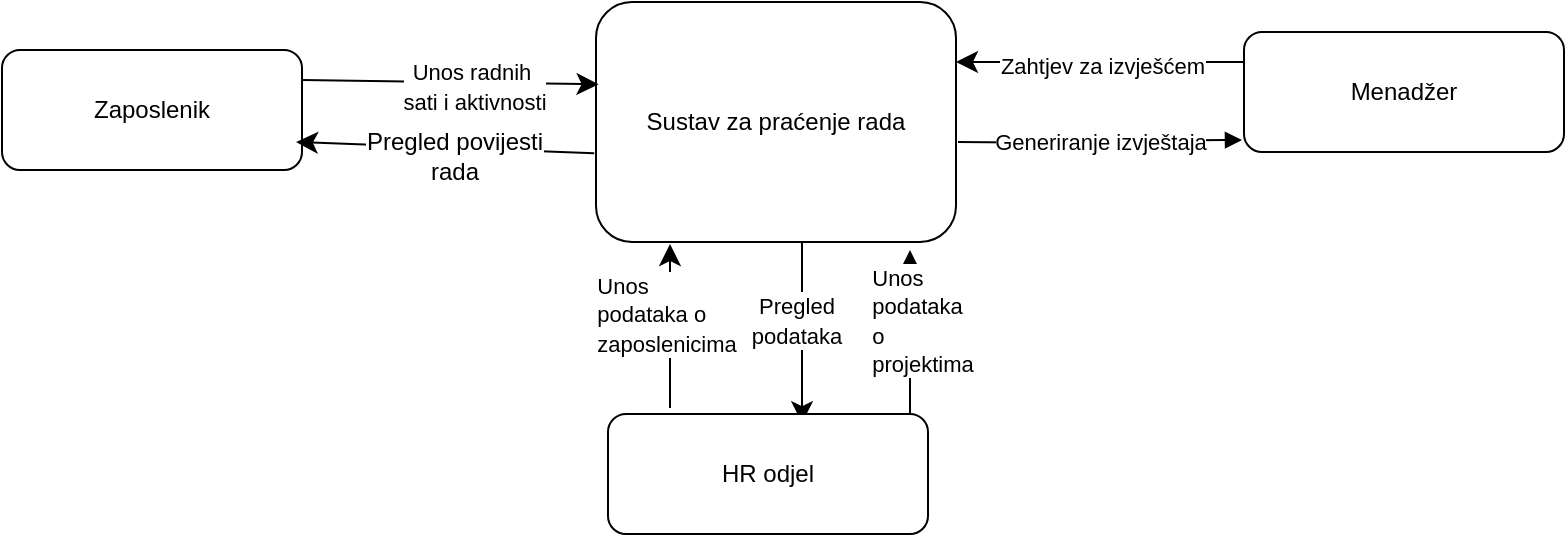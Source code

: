 <mxfile version="24.6.2" type="device">
  <diagram name="Page-1" id="_kJtSjllqnuTpWuhY24b">
    <mxGraphModel dx="1121" dy="680" grid="0" gridSize="10" guides="1" tooltips="1" connect="1" arrows="1" fold="1" page="0" pageScale="1" pageWidth="827" pageHeight="1169" math="0" shadow="0">
      <root>
        <mxCell id="0" />
        <mxCell id="1" parent="0" />
        <mxCell id="2" value="Zaposlenik" style="rounded=1;whiteSpace=wrap;html=1;" parent="1" vertex="1">
          <mxGeometry x="-86" y="188" width="150" height="60" as="geometry" />
        </mxCell>
        <mxCell id="WaLwYehQI9G4yWZk6NOW-39" style="edgeStyle=none;curved=1;rounded=0;orthogonalLoop=1;jettySize=auto;html=1;exitX=0.611;exitY=0.987;exitDx=0;exitDy=0;entryX=0.65;entryY=0.05;entryDx=0;entryDy=0;fontSize=12;startSize=8;endSize=8;entryPerimeter=0;exitPerimeter=0;" parent="1" edge="1">
          <mxGeometry relative="1" as="geometry">
            <mxPoint x="314.0" y="284.0" as="sourcePoint" />
            <mxPoint x="314.02" y="374.56" as="targetPoint" />
          </mxGeometry>
        </mxCell>
        <mxCell id="WaLwYehQI9G4yWZk6NOW-47" value="&lt;span style=&quot;font-size: 11px; text-align: left; white-space: pre-wrap;&quot;&gt;Pregled podataka&lt;/span&gt;" style="edgeLabel;html=1;align=center;verticalAlign=middle;resizable=0;points=[];fontSize=12;" parent="WaLwYehQI9G4yWZk6NOW-39" vertex="1" connectable="0">
          <mxGeometry x="-0.19" relative="1" as="geometry">
            <mxPoint x="-3" y="2" as="offset" />
          </mxGeometry>
        </mxCell>
        <mxCell id="3" value="Sustav za praćenje rada" style="rounded=1;whiteSpace=wrap;html=1;" parent="1" vertex="1">
          <mxGeometry x="211" y="164" width="180" height="120" as="geometry" />
        </mxCell>
        <mxCell id="ibc5Kc0TEeO_DnhabQio-17" style="edgeStyle=none;curved=1;rounded=0;orthogonalLoop=1;jettySize=auto;html=1;exitX=0;exitY=0.25;exitDx=0;exitDy=0;entryX=1;entryY=0.25;entryDx=0;entryDy=0;fontSize=12;startSize=8;endSize=8;" parent="1" source="5" target="3" edge="1">
          <mxGeometry relative="1" as="geometry" />
        </mxCell>
        <mxCell id="ibc5Kc0TEeO_DnhabQio-18" value="&lt;span style=&quot;font-size: 11px;&quot;&gt;Zahtjev za izvješćem&lt;/span&gt;" style="edgeLabel;html=1;align=center;verticalAlign=middle;resizable=0;points=[];fontSize=12;" parent="ibc5Kc0TEeO_DnhabQio-17" vertex="1" connectable="0">
          <mxGeometry x="-0.004" y="2" relative="1" as="geometry">
            <mxPoint as="offset" />
          </mxGeometry>
        </mxCell>
        <mxCell id="5" value="Menadžer" style="rounded=1;whiteSpace=wrap;html=1;" parent="1" vertex="1">
          <mxGeometry x="535" y="179" width="160" height="60" as="geometry" />
        </mxCell>
        <mxCell id="9" value="Generiranje izvještaja" style="edgeStyle=orthogonalEdgeStyle;rounded=0;orthogonalLoop=1;jettySize=auto;html=1;endArrow=block;endFill=1;entryX=0;entryY=0.75;entryDx=0;entryDy=0;" parent="1" edge="1">
          <mxGeometry x="0.014" relative="1" as="geometry">
            <mxPoint x="392" y="234" as="sourcePoint" />
            <mxPoint x="534" y="233" as="targetPoint" />
            <mxPoint as="offset" />
          </mxGeometry>
        </mxCell>
        <mxCell id="WaLwYehQI9G4yWZk6NOW-38" style="edgeStyle=none;curved=1;rounded=0;orthogonalLoop=1;jettySize=auto;html=1;fontSize=12;startSize=8;endSize=8;" parent="1" edge="1">
          <mxGeometry relative="1" as="geometry">
            <mxPoint x="248" y="367" as="sourcePoint" />
            <mxPoint x="248" y="285" as="targetPoint" />
          </mxGeometry>
        </mxCell>
        <mxCell id="WaLwYehQI9G4yWZk6NOW-40" value="&lt;div style=&quot;text-align: left;&quot;&gt;&lt;span style=&quot;white-space: pre-wrap; background-color: rgb(255, 255, 255);&quot;&gt;&lt;font style=&quot;font-size: 11px;&quot; face=&quot;Helvetica&quot;&gt;Unos &lt;/font&gt;&lt;/span&gt;&lt;span style=&quot;font-size: 11px; white-space: pre-wrap;&quot;&gt;podataka &lt;/span&gt;&lt;span style=&quot;font-size: 11px; white-space: pre-wrap;&quot;&gt;o &lt;/span&gt;&lt;/div&gt;&lt;div style=&quot;text-align: left;&quot;&gt;&lt;span style=&quot;font-size: 11px; white-space: pre-wrap;&quot;&gt;zaposlenicima&lt;/span&gt;&lt;/div&gt;" style="edgeLabel;html=1;align=center;verticalAlign=middle;resizable=0;points=[];fontSize=12;" parent="WaLwYehQI9G4yWZk6NOW-38" vertex="1" connectable="0">
          <mxGeometry x="-0.049" relative="1" as="geometry">
            <mxPoint x="-2" y="-8" as="offset" />
          </mxGeometry>
        </mxCell>
        <mxCell id="WaLwYehQI9G4yWZk6NOW-34" value="HR odjel" style="rounded=1;whiteSpace=wrap;html=1;" parent="1" vertex="1">
          <mxGeometry x="217" y="370" width="160" height="60" as="geometry" />
        </mxCell>
        <mxCell id="ibc5Kc0TEeO_DnhabQio-13" value="" style="endArrow=classic;html=1;rounded=0;fontSize=12;startSize=8;endSize=8;curved=1;exitX=-0.005;exitY=0.63;exitDx=0;exitDy=0;exitPerimeter=0;" parent="1" source="3" edge="1">
          <mxGeometry width="50" height="50" relative="1" as="geometry">
            <mxPoint x="10" y="402" as="sourcePoint" />
            <mxPoint x="61" y="234" as="targetPoint" />
          </mxGeometry>
        </mxCell>
        <mxCell id="ibc5Kc0TEeO_DnhabQio-16" value="Pregled povijesti&lt;br&gt;rada" style="edgeLabel;html=1;align=center;verticalAlign=middle;resizable=0;points=[];fontSize=12;" parent="ibc5Kc0TEeO_DnhabQio-13" vertex="1" connectable="0">
          <mxGeometry x="-0.093" y="-1" relative="1" as="geometry">
            <mxPoint x="-3" y="5" as="offset" />
          </mxGeometry>
        </mxCell>
        <mxCell id="ibc5Kc0TEeO_DnhabQio-14" style="edgeStyle=none;curved=1;rounded=0;orthogonalLoop=1;jettySize=auto;html=1;exitX=1;exitY=0.25;exitDx=0;exitDy=0;entryX=0.007;entryY=0.343;entryDx=0;entryDy=0;entryPerimeter=0;fontSize=12;startSize=8;endSize=8;" parent="1" source="2" target="3" edge="1">
          <mxGeometry relative="1" as="geometry" />
        </mxCell>
        <mxCell id="ibc5Kc0TEeO_DnhabQio-15" value="&lt;span style=&quot;font-size: 11px;&quot;&gt;Unos radnih&amp;nbsp;&lt;/span&gt;&lt;div&gt;&lt;span style=&quot;font-size: 11px;&quot;&gt;sati i aktivnosti&lt;/span&gt;&lt;/div&gt;" style="edgeLabel;html=1;align=center;verticalAlign=middle;resizable=0;points=[];fontSize=12;" parent="ibc5Kc0TEeO_DnhabQio-14" vertex="1" connectable="0">
          <mxGeometry x="0.157" y="-1" relative="1" as="geometry">
            <mxPoint as="offset" />
          </mxGeometry>
        </mxCell>
        <mxCell id="mNOKRtOGz97LDHxe5XDG-9" style="edgeStyle=none;curved=1;rounded=0;orthogonalLoop=1;jettySize=auto;html=1;fontSize=12;startSize=8;endSize=8;" edge="1" parent="1">
          <mxGeometry relative="1" as="geometry">
            <mxPoint x="368" y="370" as="sourcePoint" />
            <mxPoint x="368" y="288" as="targetPoint" />
          </mxGeometry>
        </mxCell>
        <mxCell id="mNOKRtOGz97LDHxe5XDG-10" value="&lt;div style=&quot;text-align: left;&quot;&gt;&lt;span style=&quot;white-space: pre-wrap; background-color: rgb(255, 255, 255);&quot;&gt;&lt;font style=&quot;font-size: 11px;&quot; face=&quot;Helvetica&quot;&gt;Unos podataka o projektima&lt;/font&gt;&lt;/span&gt;&lt;br&gt;&lt;/div&gt;" style="edgeLabel;html=1;align=center;verticalAlign=middle;resizable=0;points=[];fontSize=12;" vertex="1" connectable="0" parent="mNOKRtOGz97LDHxe5XDG-9">
          <mxGeometry x="-0.049" relative="1" as="geometry">
            <mxPoint x="6" y="-8" as="offset" />
          </mxGeometry>
        </mxCell>
      </root>
    </mxGraphModel>
  </diagram>
</mxfile>

